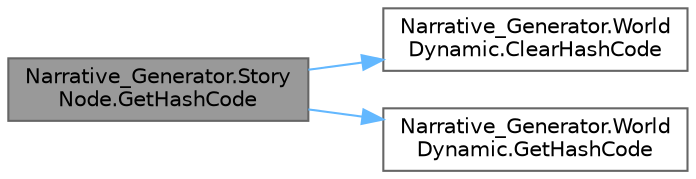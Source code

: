 digraph "Narrative_Generator.StoryNode.GetHashCode"
{
 // LATEX_PDF_SIZE
  bgcolor="transparent";
  edge [fontname=Helvetica,fontsize=10,labelfontname=Helvetica,labelfontsize=10];
  node [fontname=Helvetica,fontsize=10,shape=box,height=0.2,width=0.4];
  rankdir="LR";
  Node1 [label="Narrative_Generator.Story\lNode.GetHashCode",height=0.2,width=0.4,color="gray40", fillcolor="grey60", style="filled", fontcolor="black",tooltip="Calculates and returns the hash code of this instance of the StoryNode."];
  Node1 -> Node2 [color="steelblue1",style="solid"];
  Node2 [label="Narrative_Generator.World\lDynamic.ClearHashCode",height=0.2,width=0.4,color="grey40", fillcolor="white", style="filled",URL="$class_narrative___generator_1_1_world_dynamic.html#a09e69ba75f8c366973719ff2909d36b1",tooltip="Clears the current hash code value."];
  Node1 -> Node3 [color="steelblue1",style="solid"];
  Node3 [label="Narrative_Generator.World\lDynamic.GetHashCode",height=0.2,width=0.4,color="grey40", fillcolor="white", style="filled",URL="$class_narrative___generator_1_1_world_dynamic.html#aebfe541cb9cba87220afdc0b6e7da30b",tooltip="Calculates and returns the hash code of this instance of the WorldDynamic."];
}
